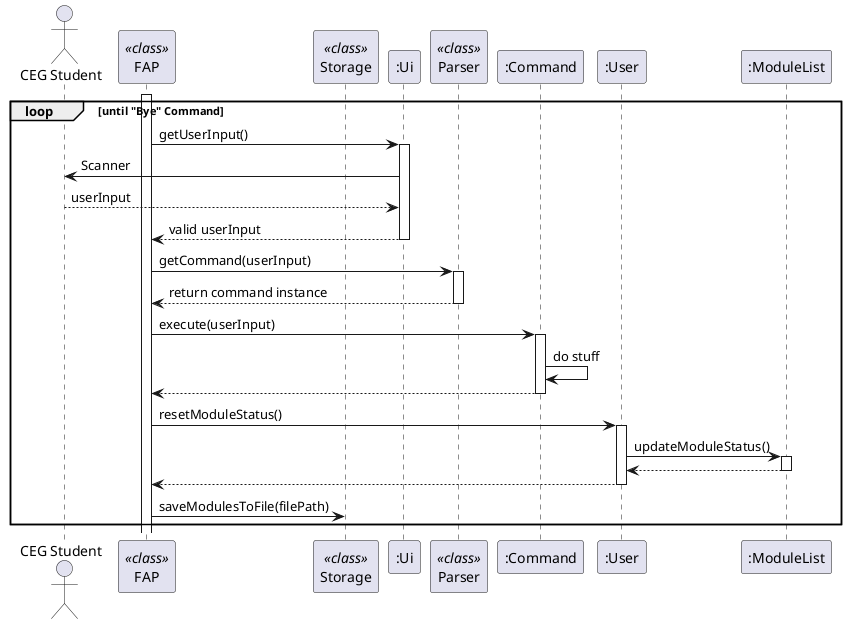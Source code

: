 @startuml

actor Student as "CEG Student"

participant FAP as FAP <<class>>
participant Storage as Storage <<class>>
participant Ui as ":Ui"
participant Parser as Parser <<class>>
participant Command as ":Command"
participant User as ":User"
participant ModuleList as ":ModuleList"

activate FAP

loop until "Bye" Command

FAP -> Ui: getUserInput()
activate Ui

Ui -> Student: Scanner
Student --> Ui: userInput
Ui --> FAP: valid userInput

deactivate Ui

FAP -> Parser: getCommand(userInput)
activate Parser
Parser --> FAP: return command instance
deactivate Parser

FAP -> Command: execute(userInput)
activate Command
Command -> Command: do stuff
Command --> FAP
deactivate Command

FAP -> User: resetModuleStatus()
activate User
User -> ModuleList: updateModuleStatus()
activate ModuleList
ModuleList --> User
deactivate ModuleList
User --> FAP
deactivate User

FAP -> Storage: saveModulesToFile(filePath)
end loop

@enduml